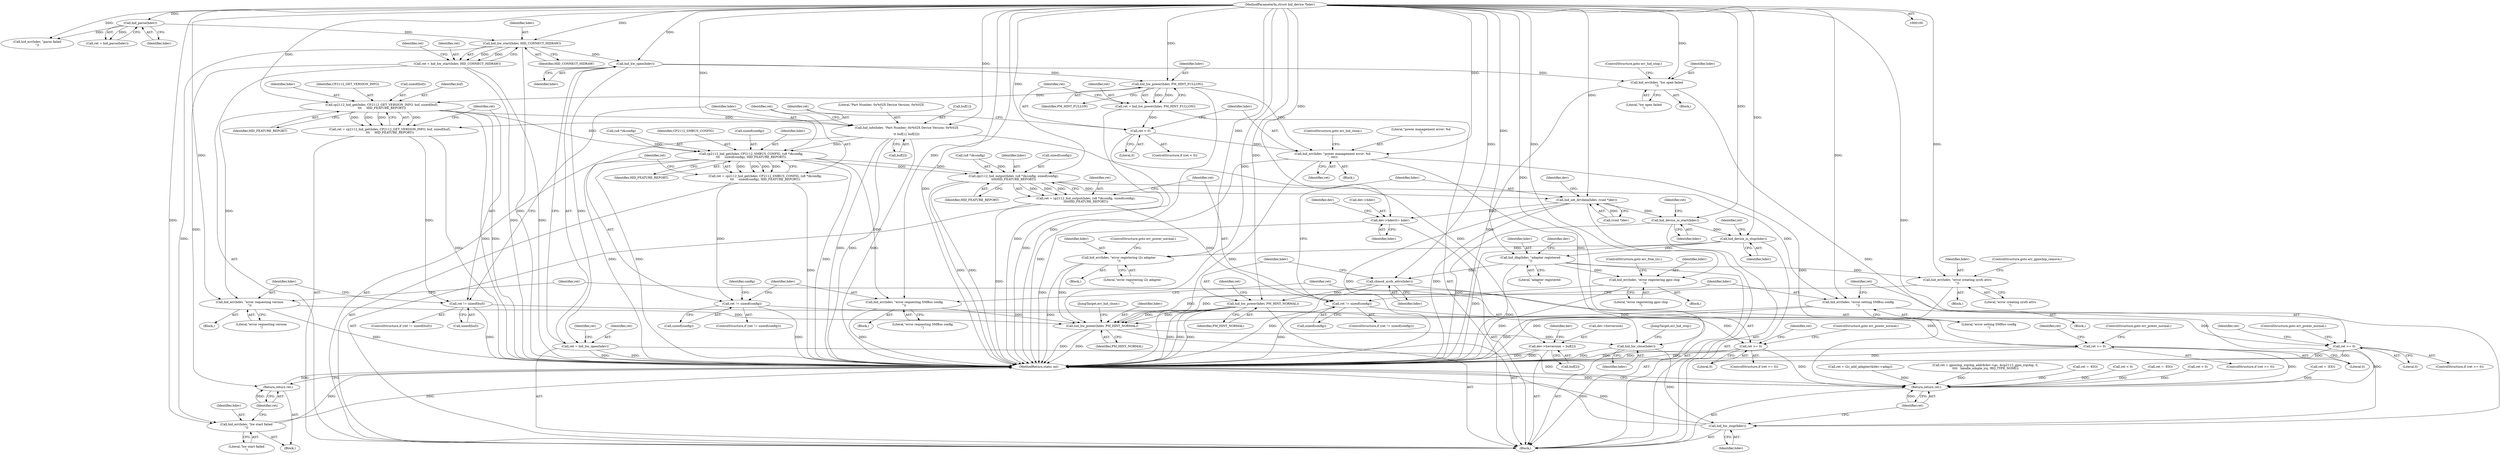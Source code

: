 digraph "0_linux_7a7b5df84b6b4e5d599c7289526eed96541a0654_3@pointer" {
"1000163" [label="(Call,hid_hw_start(hdev, HID_CONNECT_HIDRAW))"];
"1000151" [label="(Call,hid_parse(hdev))"];
"1000101" [label="(MethodParameterIn,struct hid_device *hdev)"];
"1000161" [label="(Call,ret = hid_hw_start(hdev, HID_CONNECT_HIDRAW))"];
"1000172" [label="(Return,return ret;)"];
"1000169" [label="(Call,hid_err(hdev, \"hw start failed\n\"))"];
"1000176" [label="(Call,hid_hw_open(hdev))"];
"1000174" [label="(Call,ret = hid_hw_open(hdev))"];
"1000561" [label="(Return,return ret;)"];
"1000181" [label="(Call,hid_err(hdev, \"hw open failed\n\"))"];
"1000559" [label="(Call,hid_hw_stop(hdev))"];
"1000187" [label="(Call,hid_hw_power(hdev, PM_HINT_FULLON))"];
"1000185" [label="(Call,ret = hid_hw_power(hdev, PM_HINT_FULLON))"];
"1000191" [label="(Call,ret < 0)"];
"1000195" [label="(Call,hid_err(hdev, \"power management error: %d\n\", ret))"];
"1000556" [label="(Call,hid_hw_close(hdev))"];
"1000202" [label="(Call,cp2112_hid_get(hdev, CP2112_GET_VERSION_INFO, buf, sizeof(buf),\n\t\t\t     HID_FEATURE_REPORT))"];
"1000200" [label="(Call,ret = cp2112_hid_get(hdev, CP2112_GET_VERSION_INFO, buf, sizeof(buf),\n\t\t\t     HID_FEATURE_REPORT))"];
"1000210" [label="(Call,ret != sizeof(buf))"];
"1000219" [label="(Call,ret >= 0)"];
"1000215" [label="(Call,hid_err(hdev, \"error requesting version\n\"))"];
"1000552" [label="(Call,hid_hw_power(hdev, PM_HINT_NORMAL))"];
"1000227" [label="(Call,hid_info(hdev, \"Part Number: 0x%02X Device Version: 0x%02X\n\",\n\t\t buf[1], buf[2]))"];
"1000238" [label="(Call,cp2112_hid_get(hdev, CP2112_SMBUS_CONFIG, (u8 *)&config,\n\t\t\t     sizeof(config), HID_FEATURE_REPORT))"];
"1000236" [label="(Call,ret = cp2112_hid_get(hdev, CP2112_SMBUS_CONFIG, (u8 *)&config,\n\t\t\t     sizeof(config), HID_FEATURE_REPORT))"];
"1000249" [label="(Call,ret != sizeof(config))"];
"1000258" [label="(Call,ret >= 0)"];
"1000254" [label="(Call,hid_err(hdev, \"error requesting SMBus config\n\"))"];
"1000274" [label="(Call,cp2112_hid_output(hdev, (u8 *)&config, sizeof(config),\n\t\t\t\tHID_FEATURE_REPORT))"];
"1000272" [label="(Call,ret = cp2112_hid_output(hdev, (u8 *)&config, sizeof(config),\n\t\t\t\tHID_FEATURE_REPORT))"];
"1000284" [label="(Call,ret != sizeof(config))"];
"1000293" [label="(Call,ret >= 0)"];
"1000289" [label="(Call,hid_err(hdev, \"error setting SMBus config\n\"))"];
"1000301" [label="(Call,hid_set_drvdata(hdev, (void *)dev))"];
"1000306" [label="(Call,dev->hdev\t\t= hdev)"];
"1000374" [label="(Call,hid_device_io_start(hdev))"];
"1000383" [label="(Call,hid_device_io_stop(hdev))"];
"1000388" [label="(Call,hid_err(hdev, \"error registering i2c adapter\n\"))"];
"1000392" [label="(Call,hid_dbg(hdev, \"adapter registered\n\"))"];
"1000475" [label="(Call,hid_err(hdev, \"error registering gpio chip\n\"))"];
"1000495" [label="(Call,hid_err(hdev, \"error creating sysfs attrs\n\"))"];
"1000499" [label="(Call,chmod_sysfs_attrs(hdev))"];
"1000501" [label="(Call,hid_hw_power(hdev, PM_HINT_NORMAL))"];
"1000362" [label="(Call,dev->hwversion = buf[2])"];
"1000500" [label="(Identifier,hdev)"];
"1000175" [label="(Identifier,ret)"];
"1000249" [label="(Call,ret != sizeof(config))"];
"1000195" [label="(Call,hid_err(hdev, \"power management error: %d\n\", ret))"];
"1000296" [label="(Call,ret = -EIO)"];
"1000180" [label="(Block,)"];
"1000228" [label="(Identifier,hdev)"];
"1000272" [label="(Call,ret = cp2112_hid_output(hdev, (u8 *)&config, sizeof(config),\n\t\t\t\tHID_FEATURE_REPORT))"];
"1000282" [label="(Identifier,HID_FEATURE_REPORT)"];
"1000363" [label="(Call,dev->hwversion)"];
"1000314" [label="(Identifier,dev)"];
"1000103" [label="(Block,)"];
"1000251" [label="(Call,sizeof(config))"];
"1000386" [label="(Identifier,ret)"];
"1000300" [label="(ControlStructure,goto err_power_normal;)"];
"1000177" [label="(Identifier,hdev)"];
"1000258" [label="(Call,ret >= 0)"];
"1000497" [label="(Literal,\"error creating sysfs attrs\n\")"];
"1000478" [label="(ControlStructure,goto err_free_i2c;)"];
"1000192" [label="(Identifier,ret)"];
"1000216" [label="(Identifier,hdev)"];
"1000239" [label="(Identifier,hdev)"];
"1000257" [label="(ControlStructure,if (ret >= 0))"];
"1000169" [label="(Call,hid_err(hdev, \"hw start failed\n\"))"];
"1000471" [label="(Call,ret < 0)"];
"1000280" [label="(Call,sizeof(config))"];
"1000198" [label="(Identifier,ret)"];
"1000297" [label="(Identifier,ret)"];
"1000394" [label="(Literal,\"adapter registered\n\")"];
"1000276" [label="(Call,(u8 *)&config)"];
"1000193" [label="(Literal,0)"];
"1000189" [label="(Identifier,PM_HINT_FULLON)"];
"1000560" [label="(Identifier,hdev)"];
"1000241" [label="(Call,(u8 *)&config)"];
"1000212" [label="(Call,sizeof(buf))"];
"1000236" [label="(Call,ret = cp2112_hid_get(hdev, CP2112_SMBUS_CONFIG, (u8 *)&config,\n\t\t\t     sizeof(config), HID_FEATURE_REPORT))"];
"1000393" [label="(Identifier,hdev)"];
"1000217" [label="(Literal,\"error requesting version\n\")"];
"1000392" [label="(Call,hid_dbg(hdev, \"adapter registered\n\"))"];
"1000181" [label="(Call,hid_err(hdev, \"hw open failed\n\"))"];
"1000302" [label="(Identifier,hdev)"];
"1000477" [label="(Literal,\"error registering gpio chip\n\")"];
"1000182" [label="(Identifier,hdev)"];
"1000194" [label="(Block,)"];
"1000502" [label="(Identifier,hdev)"];
"1000210" [label="(Call,ret != sizeof(buf))"];
"1000226" [label="(ControlStructure,goto err_power_normal;)"];
"1000391" [label="(ControlStructure,goto err_power_normal;)"];
"1000259" [label="(Identifier,ret)"];
"1000101" [label="(MethodParameterIn,struct hid_device *hdev)"];
"1000555" [label="(JumpTarget,err_hid_close:)"];
"1000162" [label="(Identifier,ret)"];
"1000183" [label="(Literal,\"hw open failed\n\")"];
"1000156" [label="(Call,hid_err(hdev, \"parse failed\n\"))"];
"1000163" [label="(Call,hid_hw_start(hdev, HID_CONNECT_HIDRAW))"];
"1000265" [label="(ControlStructure,goto err_power_normal;)"];
"1000375" [label="(Identifier,hdev)"];
"1000261" [label="(Call,ret = -EIO)"];
"1000203" [label="(Identifier,hdev)"];
"1000176" [label="(Call,hid_hw_open(hdev))"];
"1000284" [label="(Call,ret != sizeof(config))"];
"1000491" [label="(Call,ret < 0)"];
"1000558" [label="(JumpTarget,err_hid_stop:)"];
"1000233" [label="(Call,buf[2])"];
"1000219" [label="(Call,ret >= 0)"];
"1000209" [label="(ControlStructure,if (ret != sizeof(buf)))"];
"1000275" [label="(Identifier,hdev)"];
"1000240" [label="(Identifier,CP2112_SMBUS_CONFIG)"];
"1000185" [label="(Call,ret = hid_hw_power(hdev, PM_HINT_FULLON))"];
"1000222" [label="(Call,ret = -EIO)"];
"1000475" [label="(Call,hid_err(hdev, \"error registering gpio chip\n\"))"];
"1000229" [label="(Literal,\"Part Number: 0x%02X Device Version: 0x%02X\n\")"];
"1000260" [label="(Literal,0)"];
"1000274" [label="(Call,cp2112_hid_output(hdev, (u8 *)&config, sizeof(config),\n\t\t\t\tHID_FEATURE_REPORT))"];
"1000366" [label="(Call,buf[2])"];
"1000557" [label="(Identifier,hdev)"];
"1000376" [label="(Call,ret = i2c_add_adapter(&dev->adap))"];
"1000220" [label="(Identifier,ret)"];
"1000152" [label="(Identifier,hdev)"];
"1000238" [label="(Call,cp2112_hid_get(hdev, CP2112_SMBUS_CONFIG, (u8 *)&config,\n\t\t\t     sizeof(config), HID_FEATURE_REPORT))"];
"1000199" [label="(ControlStructure,goto err_hid_close;)"];
"1000303" [label="(Call,(void *)dev)"];
"1000214" [label="(Block,)"];
"1000204" [label="(Identifier,CP2112_GET_VERSION_INFO)"];
"1000285" [label="(Identifier,ret)"];
"1000295" [label="(Literal,0)"];
"1000191" [label="(Call,ret < 0)"];
"1000474" [label="(Block,)"];
"1000171" [label="(Literal,\"hw start failed\n\")"];
"1000255" [label="(Identifier,hdev)"];
"1000188" [label="(Identifier,hdev)"];
"1000256" [label="(Literal,\"error requesting SMBus config\n\")"];
"1000250" [label="(Identifier,ret)"];
"1000501" [label="(Call,hid_hw_power(hdev, PM_HINT_NORMAL))"];
"1000499" [label="(Call,chmod_sysfs_attrs(hdev))"];
"1000503" [label="(Identifier,PM_HINT_NORMAL)"];
"1000262" [label="(Identifier,ret)"];
"1000362" [label="(Call,dev->hwversion = buf[2])"];
"1000563" [label="(MethodReturn,static int)"];
"1000283" [label="(ControlStructure,if (ret != sizeof(config)))"];
"1000237" [label="(Identifier,ret)"];
"1000268" [label="(Identifier,config)"];
"1000554" [label="(Identifier,PM_HINT_NORMAL)"];
"1000553" [label="(Identifier,hdev)"];
"1000504" [label="(Call,ret = gpiochip_irqchip_add(&dev->gc, &cp2112_gpio_irqchip, 0,\n\t\t\t\t   handle_simple_irq, IRQ_TYPE_NONE))"];
"1000387" [label="(Block,)"];
"1000173" [label="(Identifier,ret)"];
"1000559" [label="(Call,hid_hw_stop(hdev))"];
"1000170" [label="(Identifier,hdev)"];
"1000253" [label="(Block,)"];
"1000374" [label="(Call,hid_device_io_start(hdev))"];
"1000552" [label="(Call,hid_hw_power(hdev, PM_HINT_NORMAL))"];
"1000223" [label="(Identifier,ret)"];
"1000308" [label="(Identifier,dev)"];
"1000151" [label="(Call,hid_parse(hdev))"];
"1000206" [label="(Call,sizeof(buf))"];
"1000164" [label="(Identifier,hdev)"];
"1000254" [label="(Call,hid_err(hdev, \"error requesting SMBus config\n\"))"];
"1000383" [label="(Call,hid_device_io_stop(hdev))"];
"1000496" [label="(Identifier,hdev)"];
"1000310" [label="(Identifier,hdev)"];
"1000165" [label="(Identifier,HID_CONNECT_HIDRAW)"];
"1000495" [label="(Call,hid_err(hdev, \"error creating sysfs attrs\n\"))"];
"1000202" [label="(Call,cp2112_hid_get(hdev, CP2112_GET_VERSION_INFO, buf, sizeof(buf),\n\t\t\t     HID_FEATURE_REPORT))"];
"1000494" [label="(Block,)"];
"1000197" [label="(Literal,\"power management error: %d\n\")"];
"1000211" [label="(Identifier,ret)"];
"1000149" [label="(Call,ret = hid_parse(hdev))"];
"1000498" [label="(ControlStructure,goto err_gpiochip_remove;)"];
"1000187" [label="(Call,hid_hw_power(hdev, PM_HINT_FULLON))"];
"1000196" [label="(Identifier,hdev)"];
"1000167" [label="(Identifier,ret)"];
"1000248" [label="(ControlStructure,if (ret != sizeof(config)))"];
"1000562" [label="(Identifier,ret)"];
"1000307" [label="(Call,dev->hdev)"];
"1000390" [label="(Literal,\"error registering i2c adapter\n\")"];
"1000289" [label="(Call,hid_err(hdev, \"error setting SMBus config\n\"))"];
"1000286" [label="(Call,sizeof(config))"];
"1000476" [label="(Identifier,hdev)"];
"1000291" [label="(Literal,\"error setting SMBus config\n\")"];
"1000190" [label="(ControlStructure,if (ret < 0))"];
"1000556" [label="(Call,hid_hw_close(hdev))"];
"1000372" [label="(Identifier,dev)"];
"1000384" [label="(Identifier,hdev)"];
"1000294" [label="(Identifier,ret)"];
"1000200" [label="(Call,ret = cp2112_hid_get(hdev, CP2112_GET_VERSION_INFO, buf, sizeof(buf),\n\t\t\t     HID_FEATURE_REPORT))"];
"1000168" [label="(Block,)"];
"1000273" [label="(Identifier,ret)"];
"1000227" [label="(Call,hid_info(hdev, \"Part Number: 0x%02X Device Version: 0x%02X\n\",\n\t\t buf[1], buf[2]))"];
"1000186" [label="(Identifier,ret)"];
"1000161" [label="(Call,ret = hid_hw_start(hdev, HID_CONNECT_HIDRAW))"];
"1000301" [label="(Call,hid_set_drvdata(hdev, (void *)dev))"];
"1000174" [label="(Call,ret = hid_hw_open(hdev))"];
"1000377" [label="(Identifier,ret)"];
"1000290" [label="(Identifier,hdev)"];
"1000221" [label="(Literal,0)"];
"1000230" [label="(Call,buf[1])"];
"1000184" [label="(ControlStructure,goto err_hid_stop;)"];
"1000292" [label="(ControlStructure,if (ret >= 0))"];
"1000398" [label="(Identifier,dev)"];
"1000201" [label="(Identifier,ret)"];
"1000561" [label="(Return,return ret;)"];
"1000306" [label="(Call,dev->hdev\t\t= hdev)"];
"1000247" [label="(Identifier,HID_FEATURE_REPORT)"];
"1000288" [label="(Block,)"];
"1000505" [label="(Identifier,ret)"];
"1000388" [label="(Call,hid_err(hdev, \"error registering i2c adapter\n\"))"];
"1000389" [label="(Identifier,hdev)"];
"1000245" [label="(Call,sizeof(config))"];
"1000208" [label="(Identifier,HID_FEATURE_REPORT)"];
"1000218" [label="(ControlStructure,if (ret >= 0))"];
"1000179" [label="(Identifier,ret)"];
"1000205" [label="(Identifier,buf)"];
"1000172" [label="(Return,return ret;)"];
"1000293" [label="(Call,ret >= 0)"];
"1000215" [label="(Call,hid_err(hdev, \"error requesting version\n\"))"];
"1000163" -> "1000161"  [label="AST: "];
"1000163" -> "1000165"  [label="CFG: "];
"1000164" -> "1000163"  [label="AST: "];
"1000165" -> "1000163"  [label="AST: "];
"1000161" -> "1000163"  [label="CFG: "];
"1000163" -> "1000563"  [label="DDG: "];
"1000163" -> "1000161"  [label="DDG: "];
"1000163" -> "1000161"  [label="DDG: "];
"1000151" -> "1000163"  [label="DDG: "];
"1000101" -> "1000163"  [label="DDG: "];
"1000163" -> "1000169"  [label="DDG: "];
"1000163" -> "1000176"  [label="DDG: "];
"1000151" -> "1000149"  [label="AST: "];
"1000151" -> "1000152"  [label="CFG: "];
"1000152" -> "1000151"  [label="AST: "];
"1000149" -> "1000151"  [label="CFG: "];
"1000151" -> "1000149"  [label="DDG: "];
"1000101" -> "1000151"  [label="DDG: "];
"1000151" -> "1000156"  [label="DDG: "];
"1000101" -> "1000100"  [label="AST: "];
"1000101" -> "1000563"  [label="DDG: "];
"1000101" -> "1000156"  [label="DDG: "];
"1000101" -> "1000169"  [label="DDG: "];
"1000101" -> "1000176"  [label="DDG: "];
"1000101" -> "1000181"  [label="DDG: "];
"1000101" -> "1000187"  [label="DDG: "];
"1000101" -> "1000195"  [label="DDG: "];
"1000101" -> "1000202"  [label="DDG: "];
"1000101" -> "1000215"  [label="DDG: "];
"1000101" -> "1000227"  [label="DDG: "];
"1000101" -> "1000238"  [label="DDG: "];
"1000101" -> "1000254"  [label="DDG: "];
"1000101" -> "1000274"  [label="DDG: "];
"1000101" -> "1000289"  [label="DDG: "];
"1000101" -> "1000301"  [label="DDG: "];
"1000101" -> "1000306"  [label="DDG: "];
"1000101" -> "1000374"  [label="DDG: "];
"1000101" -> "1000383"  [label="DDG: "];
"1000101" -> "1000388"  [label="DDG: "];
"1000101" -> "1000392"  [label="DDG: "];
"1000101" -> "1000475"  [label="DDG: "];
"1000101" -> "1000495"  [label="DDG: "];
"1000101" -> "1000499"  [label="DDG: "];
"1000101" -> "1000501"  [label="DDG: "];
"1000101" -> "1000552"  [label="DDG: "];
"1000101" -> "1000556"  [label="DDG: "];
"1000101" -> "1000559"  [label="DDG: "];
"1000161" -> "1000103"  [label="AST: "];
"1000162" -> "1000161"  [label="AST: "];
"1000167" -> "1000161"  [label="CFG: "];
"1000161" -> "1000563"  [label="DDG: "];
"1000161" -> "1000563"  [label="DDG: "];
"1000161" -> "1000172"  [label="DDG: "];
"1000172" -> "1000168"  [label="AST: "];
"1000172" -> "1000173"  [label="CFG: "];
"1000173" -> "1000172"  [label="AST: "];
"1000563" -> "1000172"  [label="CFG: "];
"1000172" -> "1000563"  [label="DDG: "];
"1000173" -> "1000172"  [label="DDG: "];
"1000169" -> "1000168"  [label="AST: "];
"1000169" -> "1000171"  [label="CFG: "];
"1000170" -> "1000169"  [label="AST: "];
"1000171" -> "1000169"  [label="AST: "];
"1000173" -> "1000169"  [label="CFG: "];
"1000169" -> "1000563"  [label="DDG: "];
"1000169" -> "1000563"  [label="DDG: "];
"1000176" -> "1000174"  [label="AST: "];
"1000176" -> "1000177"  [label="CFG: "];
"1000177" -> "1000176"  [label="AST: "];
"1000174" -> "1000176"  [label="CFG: "];
"1000176" -> "1000174"  [label="DDG: "];
"1000176" -> "1000181"  [label="DDG: "];
"1000176" -> "1000187"  [label="DDG: "];
"1000174" -> "1000103"  [label="AST: "];
"1000175" -> "1000174"  [label="AST: "];
"1000179" -> "1000174"  [label="CFG: "];
"1000174" -> "1000563"  [label="DDG: "];
"1000174" -> "1000563"  [label="DDG: "];
"1000174" -> "1000561"  [label="DDG: "];
"1000561" -> "1000103"  [label="AST: "];
"1000561" -> "1000562"  [label="CFG: "];
"1000562" -> "1000561"  [label="AST: "];
"1000563" -> "1000561"  [label="CFG: "];
"1000561" -> "1000563"  [label="DDG: "];
"1000562" -> "1000561"  [label="DDG: "];
"1000258" -> "1000561"  [label="DDG: "];
"1000376" -> "1000561"  [label="DDG: "];
"1000222" -> "1000561"  [label="DDG: "];
"1000293" -> "1000561"  [label="DDG: "];
"1000471" -> "1000561"  [label="DDG: "];
"1000504" -> "1000561"  [label="DDG: "];
"1000219" -> "1000561"  [label="DDG: "];
"1000491" -> "1000561"  [label="DDG: "];
"1000195" -> "1000561"  [label="DDG: "];
"1000296" -> "1000561"  [label="DDG: "];
"1000261" -> "1000561"  [label="DDG: "];
"1000181" -> "1000180"  [label="AST: "];
"1000181" -> "1000183"  [label="CFG: "];
"1000182" -> "1000181"  [label="AST: "];
"1000183" -> "1000181"  [label="AST: "];
"1000184" -> "1000181"  [label="CFG: "];
"1000181" -> "1000563"  [label="DDG: "];
"1000181" -> "1000559"  [label="DDG: "];
"1000559" -> "1000103"  [label="AST: "];
"1000559" -> "1000560"  [label="CFG: "];
"1000560" -> "1000559"  [label="AST: "];
"1000562" -> "1000559"  [label="CFG: "];
"1000559" -> "1000563"  [label="DDG: "];
"1000559" -> "1000563"  [label="DDG: "];
"1000556" -> "1000559"  [label="DDG: "];
"1000187" -> "1000185"  [label="AST: "];
"1000187" -> "1000189"  [label="CFG: "];
"1000188" -> "1000187"  [label="AST: "];
"1000189" -> "1000187"  [label="AST: "];
"1000185" -> "1000187"  [label="CFG: "];
"1000187" -> "1000563"  [label="DDG: "];
"1000187" -> "1000185"  [label="DDG: "];
"1000187" -> "1000185"  [label="DDG: "];
"1000187" -> "1000195"  [label="DDG: "];
"1000187" -> "1000202"  [label="DDG: "];
"1000185" -> "1000103"  [label="AST: "];
"1000186" -> "1000185"  [label="AST: "];
"1000192" -> "1000185"  [label="CFG: "];
"1000185" -> "1000563"  [label="DDG: "];
"1000185" -> "1000191"  [label="DDG: "];
"1000191" -> "1000190"  [label="AST: "];
"1000191" -> "1000193"  [label="CFG: "];
"1000192" -> "1000191"  [label="AST: "];
"1000193" -> "1000191"  [label="AST: "];
"1000196" -> "1000191"  [label="CFG: "];
"1000201" -> "1000191"  [label="CFG: "];
"1000191" -> "1000563"  [label="DDG: "];
"1000191" -> "1000195"  [label="DDG: "];
"1000195" -> "1000194"  [label="AST: "];
"1000195" -> "1000198"  [label="CFG: "];
"1000196" -> "1000195"  [label="AST: "];
"1000197" -> "1000195"  [label="AST: "];
"1000198" -> "1000195"  [label="AST: "];
"1000199" -> "1000195"  [label="CFG: "];
"1000195" -> "1000563"  [label="DDG: "];
"1000195" -> "1000563"  [label="DDG: "];
"1000195" -> "1000556"  [label="DDG: "];
"1000556" -> "1000103"  [label="AST: "];
"1000556" -> "1000557"  [label="CFG: "];
"1000557" -> "1000556"  [label="AST: "];
"1000558" -> "1000556"  [label="CFG: "];
"1000556" -> "1000563"  [label="DDG: "];
"1000552" -> "1000556"  [label="DDG: "];
"1000202" -> "1000200"  [label="AST: "];
"1000202" -> "1000208"  [label="CFG: "];
"1000203" -> "1000202"  [label="AST: "];
"1000204" -> "1000202"  [label="AST: "];
"1000205" -> "1000202"  [label="AST: "];
"1000206" -> "1000202"  [label="AST: "];
"1000208" -> "1000202"  [label="AST: "];
"1000200" -> "1000202"  [label="CFG: "];
"1000202" -> "1000563"  [label="DDG: "];
"1000202" -> "1000563"  [label="DDG: "];
"1000202" -> "1000200"  [label="DDG: "];
"1000202" -> "1000200"  [label="DDG: "];
"1000202" -> "1000200"  [label="DDG: "];
"1000202" -> "1000200"  [label="DDG: "];
"1000202" -> "1000215"  [label="DDG: "];
"1000202" -> "1000227"  [label="DDG: "];
"1000202" -> "1000238"  [label="DDG: "];
"1000200" -> "1000103"  [label="AST: "];
"1000201" -> "1000200"  [label="AST: "];
"1000211" -> "1000200"  [label="CFG: "];
"1000200" -> "1000563"  [label="DDG: "];
"1000200" -> "1000210"  [label="DDG: "];
"1000210" -> "1000209"  [label="AST: "];
"1000210" -> "1000212"  [label="CFG: "];
"1000211" -> "1000210"  [label="AST: "];
"1000212" -> "1000210"  [label="AST: "];
"1000216" -> "1000210"  [label="CFG: "];
"1000228" -> "1000210"  [label="CFG: "];
"1000210" -> "1000563"  [label="DDG: "];
"1000210" -> "1000219"  [label="DDG: "];
"1000219" -> "1000218"  [label="AST: "];
"1000219" -> "1000221"  [label="CFG: "];
"1000220" -> "1000219"  [label="AST: "];
"1000221" -> "1000219"  [label="AST: "];
"1000223" -> "1000219"  [label="CFG: "];
"1000226" -> "1000219"  [label="CFG: "];
"1000219" -> "1000563"  [label="DDG: "];
"1000219" -> "1000563"  [label="DDG: "];
"1000215" -> "1000214"  [label="AST: "];
"1000215" -> "1000217"  [label="CFG: "];
"1000216" -> "1000215"  [label="AST: "];
"1000217" -> "1000215"  [label="AST: "];
"1000220" -> "1000215"  [label="CFG: "];
"1000215" -> "1000563"  [label="DDG: "];
"1000215" -> "1000552"  [label="DDG: "];
"1000552" -> "1000103"  [label="AST: "];
"1000552" -> "1000554"  [label="CFG: "];
"1000553" -> "1000552"  [label="AST: "];
"1000554" -> "1000552"  [label="AST: "];
"1000555" -> "1000552"  [label="CFG: "];
"1000552" -> "1000563"  [label="DDG: "];
"1000552" -> "1000563"  [label="DDG: "];
"1000388" -> "1000552"  [label="DDG: "];
"1000254" -> "1000552"  [label="DDG: "];
"1000475" -> "1000552"  [label="DDG: "];
"1000501" -> "1000552"  [label="DDG: "];
"1000501" -> "1000552"  [label="DDG: "];
"1000289" -> "1000552"  [label="DDG: "];
"1000495" -> "1000552"  [label="DDG: "];
"1000227" -> "1000103"  [label="AST: "];
"1000227" -> "1000233"  [label="CFG: "];
"1000228" -> "1000227"  [label="AST: "];
"1000229" -> "1000227"  [label="AST: "];
"1000230" -> "1000227"  [label="AST: "];
"1000233" -> "1000227"  [label="AST: "];
"1000237" -> "1000227"  [label="CFG: "];
"1000227" -> "1000563"  [label="DDG: "];
"1000227" -> "1000563"  [label="DDG: "];
"1000227" -> "1000563"  [label="DDG: "];
"1000227" -> "1000238"  [label="DDG: "];
"1000227" -> "1000362"  [label="DDG: "];
"1000238" -> "1000236"  [label="AST: "];
"1000238" -> "1000247"  [label="CFG: "];
"1000239" -> "1000238"  [label="AST: "];
"1000240" -> "1000238"  [label="AST: "];
"1000241" -> "1000238"  [label="AST: "];
"1000245" -> "1000238"  [label="AST: "];
"1000247" -> "1000238"  [label="AST: "];
"1000236" -> "1000238"  [label="CFG: "];
"1000238" -> "1000563"  [label="DDG: "];
"1000238" -> "1000563"  [label="DDG: "];
"1000238" -> "1000563"  [label="DDG: "];
"1000238" -> "1000236"  [label="DDG: "];
"1000238" -> "1000236"  [label="DDG: "];
"1000238" -> "1000236"  [label="DDG: "];
"1000238" -> "1000236"  [label="DDG: "];
"1000241" -> "1000238"  [label="DDG: "];
"1000238" -> "1000254"  [label="DDG: "];
"1000238" -> "1000274"  [label="DDG: "];
"1000238" -> "1000274"  [label="DDG: "];
"1000236" -> "1000103"  [label="AST: "];
"1000237" -> "1000236"  [label="AST: "];
"1000250" -> "1000236"  [label="CFG: "];
"1000236" -> "1000563"  [label="DDG: "];
"1000236" -> "1000249"  [label="DDG: "];
"1000249" -> "1000248"  [label="AST: "];
"1000249" -> "1000251"  [label="CFG: "];
"1000250" -> "1000249"  [label="AST: "];
"1000251" -> "1000249"  [label="AST: "];
"1000255" -> "1000249"  [label="CFG: "];
"1000268" -> "1000249"  [label="CFG: "];
"1000249" -> "1000563"  [label="DDG: "];
"1000249" -> "1000258"  [label="DDG: "];
"1000258" -> "1000257"  [label="AST: "];
"1000258" -> "1000260"  [label="CFG: "];
"1000259" -> "1000258"  [label="AST: "];
"1000260" -> "1000258"  [label="AST: "];
"1000262" -> "1000258"  [label="CFG: "];
"1000265" -> "1000258"  [label="CFG: "];
"1000258" -> "1000563"  [label="DDG: "];
"1000258" -> "1000563"  [label="DDG: "];
"1000254" -> "1000253"  [label="AST: "];
"1000254" -> "1000256"  [label="CFG: "];
"1000255" -> "1000254"  [label="AST: "];
"1000256" -> "1000254"  [label="AST: "];
"1000259" -> "1000254"  [label="CFG: "];
"1000254" -> "1000563"  [label="DDG: "];
"1000274" -> "1000272"  [label="AST: "];
"1000274" -> "1000282"  [label="CFG: "];
"1000275" -> "1000274"  [label="AST: "];
"1000276" -> "1000274"  [label="AST: "];
"1000280" -> "1000274"  [label="AST: "];
"1000282" -> "1000274"  [label="AST: "];
"1000272" -> "1000274"  [label="CFG: "];
"1000274" -> "1000563"  [label="DDG: "];
"1000274" -> "1000563"  [label="DDG: "];
"1000274" -> "1000272"  [label="DDG: "];
"1000274" -> "1000272"  [label="DDG: "];
"1000274" -> "1000272"  [label="DDG: "];
"1000276" -> "1000274"  [label="DDG: "];
"1000274" -> "1000289"  [label="DDG: "];
"1000274" -> "1000301"  [label="DDG: "];
"1000272" -> "1000103"  [label="AST: "];
"1000273" -> "1000272"  [label="AST: "];
"1000285" -> "1000272"  [label="CFG: "];
"1000272" -> "1000563"  [label="DDG: "];
"1000272" -> "1000284"  [label="DDG: "];
"1000284" -> "1000283"  [label="AST: "];
"1000284" -> "1000286"  [label="CFG: "];
"1000285" -> "1000284"  [label="AST: "];
"1000286" -> "1000284"  [label="AST: "];
"1000290" -> "1000284"  [label="CFG: "];
"1000302" -> "1000284"  [label="CFG: "];
"1000284" -> "1000563"  [label="DDG: "];
"1000284" -> "1000293"  [label="DDG: "];
"1000293" -> "1000292"  [label="AST: "];
"1000293" -> "1000295"  [label="CFG: "];
"1000294" -> "1000293"  [label="AST: "];
"1000295" -> "1000293"  [label="AST: "];
"1000297" -> "1000293"  [label="CFG: "];
"1000300" -> "1000293"  [label="CFG: "];
"1000293" -> "1000563"  [label="DDG: "];
"1000293" -> "1000563"  [label="DDG: "];
"1000289" -> "1000288"  [label="AST: "];
"1000289" -> "1000291"  [label="CFG: "];
"1000290" -> "1000289"  [label="AST: "];
"1000291" -> "1000289"  [label="AST: "];
"1000294" -> "1000289"  [label="CFG: "];
"1000289" -> "1000563"  [label="DDG: "];
"1000301" -> "1000103"  [label="AST: "];
"1000301" -> "1000303"  [label="CFG: "];
"1000302" -> "1000301"  [label="AST: "];
"1000303" -> "1000301"  [label="AST: "];
"1000308" -> "1000301"  [label="CFG: "];
"1000301" -> "1000563"  [label="DDG: "];
"1000301" -> "1000563"  [label="DDG: "];
"1000303" -> "1000301"  [label="DDG: "];
"1000301" -> "1000306"  [label="DDG: "];
"1000301" -> "1000374"  [label="DDG: "];
"1000306" -> "1000103"  [label="AST: "];
"1000306" -> "1000310"  [label="CFG: "];
"1000307" -> "1000306"  [label="AST: "];
"1000310" -> "1000306"  [label="AST: "];
"1000314" -> "1000306"  [label="CFG: "];
"1000306" -> "1000563"  [label="DDG: "];
"1000374" -> "1000103"  [label="AST: "];
"1000374" -> "1000375"  [label="CFG: "];
"1000375" -> "1000374"  [label="AST: "];
"1000377" -> "1000374"  [label="CFG: "];
"1000374" -> "1000563"  [label="DDG: "];
"1000374" -> "1000383"  [label="DDG: "];
"1000383" -> "1000103"  [label="AST: "];
"1000383" -> "1000384"  [label="CFG: "];
"1000384" -> "1000383"  [label="AST: "];
"1000386" -> "1000383"  [label="CFG: "];
"1000383" -> "1000563"  [label="DDG: "];
"1000383" -> "1000388"  [label="DDG: "];
"1000383" -> "1000392"  [label="DDG: "];
"1000388" -> "1000387"  [label="AST: "];
"1000388" -> "1000390"  [label="CFG: "];
"1000389" -> "1000388"  [label="AST: "];
"1000390" -> "1000388"  [label="AST: "];
"1000391" -> "1000388"  [label="CFG: "];
"1000388" -> "1000563"  [label="DDG: "];
"1000392" -> "1000103"  [label="AST: "];
"1000392" -> "1000394"  [label="CFG: "];
"1000393" -> "1000392"  [label="AST: "];
"1000394" -> "1000392"  [label="AST: "];
"1000398" -> "1000392"  [label="CFG: "];
"1000392" -> "1000563"  [label="DDG: "];
"1000392" -> "1000475"  [label="DDG: "];
"1000392" -> "1000495"  [label="DDG: "];
"1000392" -> "1000499"  [label="DDG: "];
"1000475" -> "1000474"  [label="AST: "];
"1000475" -> "1000477"  [label="CFG: "];
"1000476" -> "1000475"  [label="AST: "];
"1000477" -> "1000475"  [label="AST: "];
"1000478" -> "1000475"  [label="CFG: "];
"1000475" -> "1000563"  [label="DDG: "];
"1000495" -> "1000494"  [label="AST: "];
"1000495" -> "1000497"  [label="CFG: "];
"1000496" -> "1000495"  [label="AST: "];
"1000497" -> "1000495"  [label="AST: "];
"1000498" -> "1000495"  [label="CFG: "];
"1000495" -> "1000563"  [label="DDG: "];
"1000499" -> "1000103"  [label="AST: "];
"1000499" -> "1000500"  [label="CFG: "];
"1000500" -> "1000499"  [label="AST: "];
"1000502" -> "1000499"  [label="CFG: "];
"1000499" -> "1000563"  [label="DDG: "];
"1000499" -> "1000501"  [label="DDG: "];
"1000501" -> "1000103"  [label="AST: "];
"1000501" -> "1000503"  [label="CFG: "];
"1000502" -> "1000501"  [label="AST: "];
"1000503" -> "1000501"  [label="AST: "];
"1000505" -> "1000501"  [label="CFG: "];
"1000501" -> "1000563"  [label="DDG: "];
"1000501" -> "1000563"  [label="DDG: "];
"1000501" -> "1000563"  [label="DDG: "];
"1000362" -> "1000103"  [label="AST: "];
"1000362" -> "1000366"  [label="CFG: "];
"1000363" -> "1000362"  [label="AST: "];
"1000366" -> "1000362"  [label="AST: "];
"1000372" -> "1000362"  [label="CFG: "];
"1000362" -> "1000563"  [label="DDG: "];
"1000362" -> "1000563"  [label="DDG: "];
}
